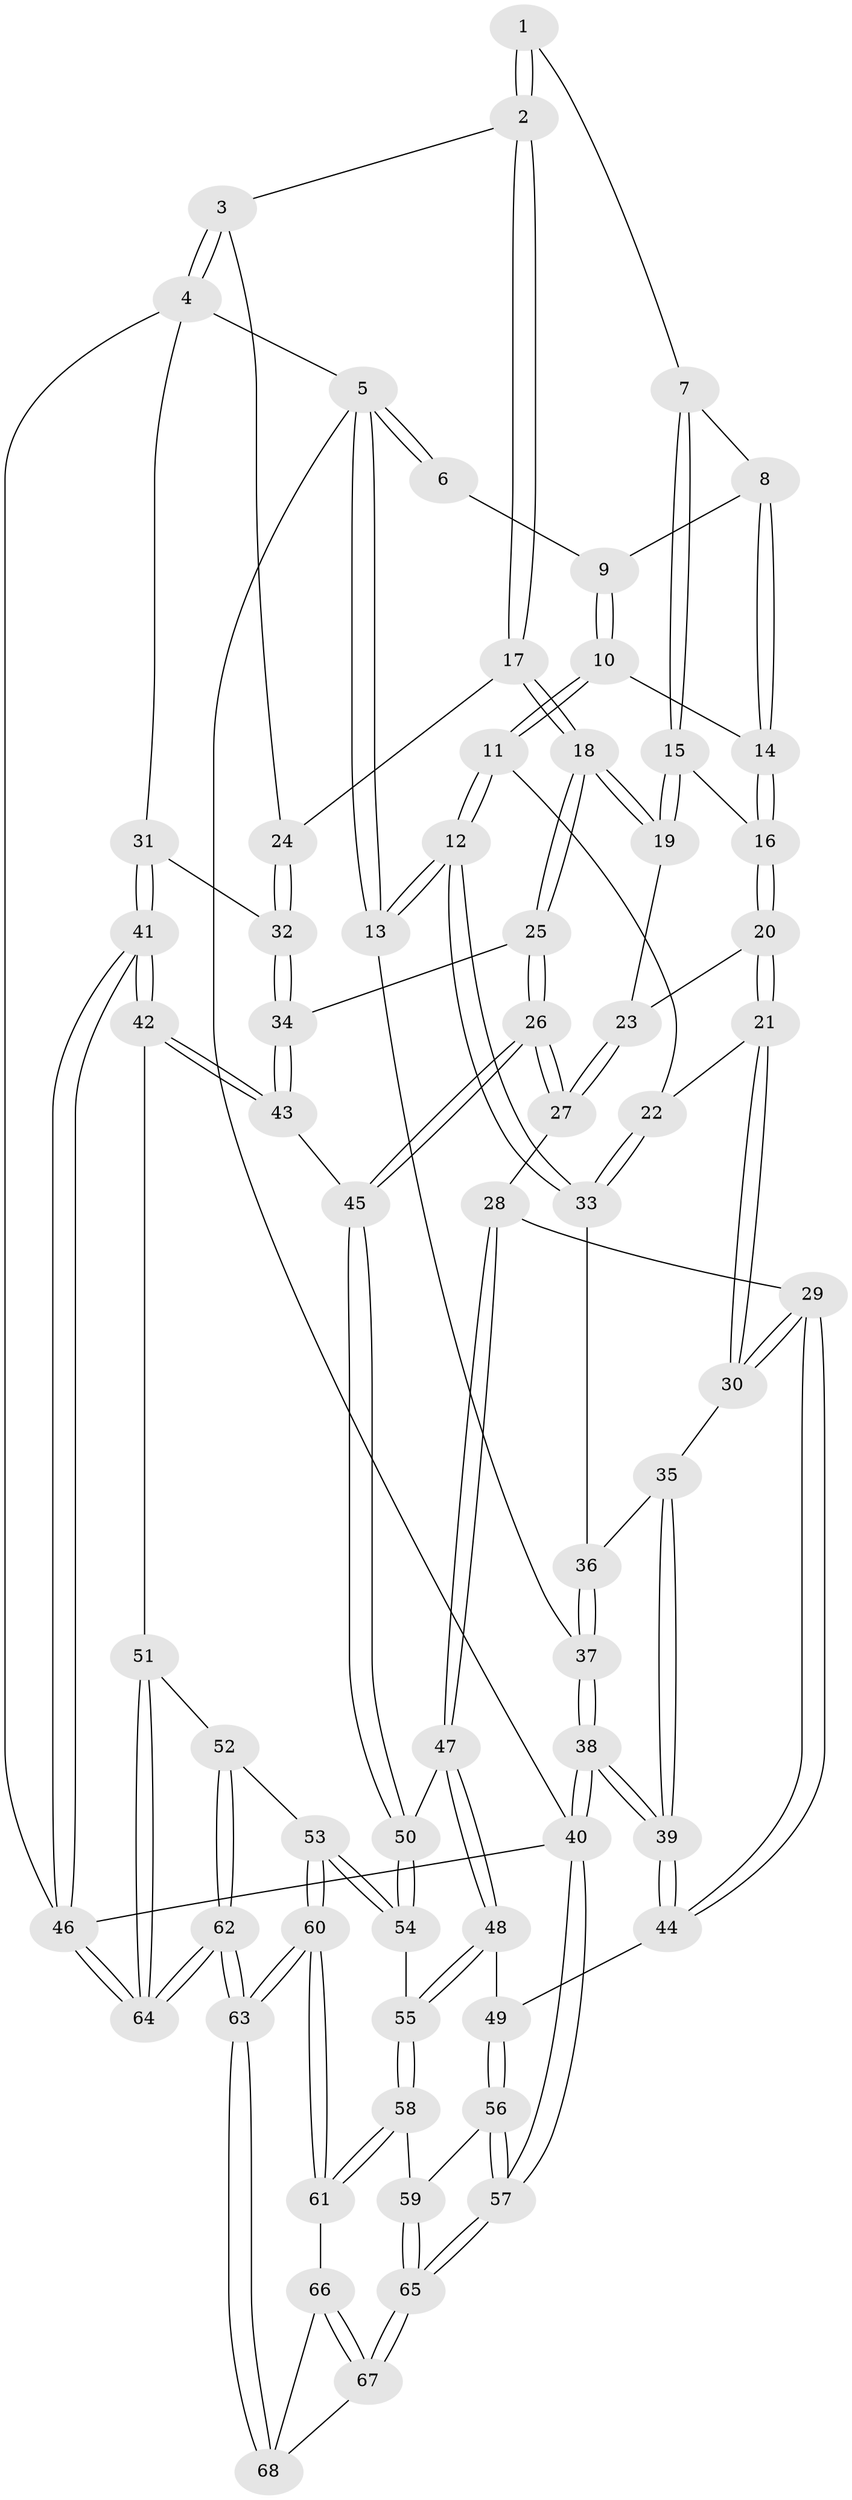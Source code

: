 // Generated by graph-tools (version 1.1) at 2025/38/03/09/25 02:38:28]
// undirected, 68 vertices, 167 edges
graph export_dot {
graph [start="1"]
  node [color=gray90,style=filled];
  1 [pos="+0.4115003437839076+0"];
  2 [pos="+0.7966737185133033+0"];
  3 [pos="+1+0"];
  4 [pos="+1+0"];
  5 [pos="+0+0"];
  6 [pos="+0+0"];
  7 [pos="+0.36615012962452453+0.06742512869323365"];
  8 [pos="+0.33846943346694236+0.07143195783126671"];
  9 [pos="+0.2035254534147026+0"];
  10 [pos="+0.24524123513152718+0.16830045838215235"];
  11 [pos="+0.18491356301368717+0.19229340590074448"];
  12 [pos="+0+0"];
  13 [pos="+0+0"];
  14 [pos="+0.249019982172574+0.16848965472455205"];
  15 [pos="+0.44587439475039214+0.12277894134227413"];
  16 [pos="+0.27991970087676593+0.19032366934549355"];
  17 [pos="+0.5937606909081554+0.15717386289639484"];
  18 [pos="+0.5931586193241096+0.1578269480938382"];
  19 [pos="+0.5313964926511922+0.16090689846337056"];
  20 [pos="+0.33631973165073836+0.2584480354358497"];
  21 [pos="+0.3100229802259781+0.30890256792075077"];
  22 [pos="+0.17583065248795687+0.2674991811525008"];
  23 [pos="+0.39772141445151243+0.24907419073351889"];
  24 [pos="+0.8018327948890847+0.2721158144150821"];
  25 [pos="+0.5950030585265907+0.286388242484927"];
  26 [pos="+0.5300248602017151+0.43966669192858754"];
  27 [pos="+0.4321871786386539+0.4347023763323454"];
  28 [pos="+0.3549156457092566+0.45274880145562596"];
  29 [pos="+0.3258251685742642+0.43987465933057623"];
  30 [pos="+0.30266226934497975+0.4102939104001963"];
  31 [pos="+1+0.20359410622884466"];
  32 [pos="+0.8255726621333349+0.3001818391464943"];
  33 [pos="+0.15528878906028348+0.3076786193846861"];
  34 [pos="+0.7912986750137367+0.41206933561462894"];
  35 [pos="+0.13941971501805908+0.36936636054587724"];
  36 [pos="+0.14311040717688217+0.34209276150588774"];
  37 [pos="+0+0"];
  38 [pos="+0+0.5744970882932663"];
  39 [pos="+0+0.5755215611418412"];
  40 [pos="+0+1"];
  41 [pos="+1+0.6461492298001054"];
  42 [pos="+0.9718832249255469+0.6457071040406801"];
  43 [pos="+0.8161676028743275+0.4942736174584741"];
  44 [pos="+0.06582618559045057+0.650081943805528"];
  45 [pos="+0.5574326029405652+0.4879004843295458"];
  46 [pos="+1+1"];
  47 [pos="+0.3541107025307256+0.5992186605830531"];
  48 [pos="+0.32542143232722953+0.6522265946509633"];
  49 [pos="+0.11464863113410423+0.6891521278293058"];
  50 [pos="+0.5523332335175534+0.5948774126630131"];
  51 [pos="+0.8211897771392718+0.7284133741075537"];
  52 [pos="+0.789389653227449+0.7421757469933918"];
  53 [pos="+0.6319640457076665+0.7475328349622129"];
  54 [pos="+0.5921242020470733+0.7288841420672615"];
  55 [pos="+0.45112441878401793+0.7773099207967035"];
  56 [pos="+0.15920655747248683+0.8012850844277905"];
  57 [pos="+0+1"];
  58 [pos="+0.40175947564170184+0.852714070199122"];
  59 [pos="+0.2871373845418978+0.8713916768421835"];
  60 [pos="+0.5851122633699205+1"];
  61 [pos="+0.4127122277795382+0.8795077307241674"];
  62 [pos="+0.7183396467747747+1"];
  63 [pos="+0.6372338250239604+1"];
  64 [pos="+0.9521420330826518+1"];
  65 [pos="+0.245489417101904+1"];
  66 [pos="+0.4024660246035537+0.935968766712971"];
  67 [pos="+0.28017808944520806+1"];
  68 [pos="+0.5603780487569169+1"];
  1 -- 2;
  1 -- 2;
  1 -- 7;
  2 -- 3;
  2 -- 17;
  2 -- 17;
  3 -- 4;
  3 -- 4;
  3 -- 24;
  4 -- 5;
  4 -- 31;
  4 -- 46;
  5 -- 6;
  5 -- 6;
  5 -- 13;
  5 -- 13;
  5 -- 40;
  6 -- 9;
  7 -- 8;
  7 -- 15;
  7 -- 15;
  8 -- 9;
  8 -- 14;
  8 -- 14;
  9 -- 10;
  9 -- 10;
  10 -- 11;
  10 -- 11;
  10 -- 14;
  11 -- 12;
  11 -- 12;
  11 -- 22;
  12 -- 13;
  12 -- 13;
  12 -- 33;
  12 -- 33;
  13 -- 37;
  14 -- 16;
  14 -- 16;
  15 -- 16;
  15 -- 19;
  15 -- 19;
  16 -- 20;
  16 -- 20;
  17 -- 18;
  17 -- 18;
  17 -- 24;
  18 -- 19;
  18 -- 19;
  18 -- 25;
  18 -- 25;
  19 -- 23;
  20 -- 21;
  20 -- 21;
  20 -- 23;
  21 -- 22;
  21 -- 30;
  21 -- 30;
  22 -- 33;
  22 -- 33;
  23 -- 27;
  23 -- 27;
  24 -- 32;
  24 -- 32;
  25 -- 26;
  25 -- 26;
  25 -- 34;
  26 -- 27;
  26 -- 27;
  26 -- 45;
  26 -- 45;
  27 -- 28;
  28 -- 29;
  28 -- 47;
  28 -- 47;
  29 -- 30;
  29 -- 30;
  29 -- 44;
  29 -- 44;
  30 -- 35;
  31 -- 32;
  31 -- 41;
  31 -- 41;
  32 -- 34;
  32 -- 34;
  33 -- 36;
  34 -- 43;
  34 -- 43;
  35 -- 36;
  35 -- 39;
  35 -- 39;
  36 -- 37;
  36 -- 37;
  37 -- 38;
  37 -- 38;
  38 -- 39;
  38 -- 39;
  38 -- 40;
  38 -- 40;
  39 -- 44;
  39 -- 44;
  40 -- 57;
  40 -- 57;
  40 -- 46;
  41 -- 42;
  41 -- 42;
  41 -- 46;
  41 -- 46;
  42 -- 43;
  42 -- 43;
  42 -- 51;
  43 -- 45;
  44 -- 49;
  45 -- 50;
  45 -- 50;
  46 -- 64;
  46 -- 64;
  47 -- 48;
  47 -- 48;
  47 -- 50;
  48 -- 49;
  48 -- 55;
  48 -- 55;
  49 -- 56;
  49 -- 56;
  50 -- 54;
  50 -- 54;
  51 -- 52;
  51 -- 64;
  51 -- 64;
  52 -- 53;
  52 -- 62;
  52 -- 62;
  53 -- 54;
  53 -- 54;
  53 -- 60;
  53 -- 60;
  54 -- 55;
  55 -- 58;
  55 -- 58;
  56 -- 57;
  56 -- 57;
  56 -- 59;
  57 -- 65;
  57 -- 65;
  58 -- 59;
  58 -- 61;
  58 -- 61;
  59 -- 65;
  59 -- 65;
  60 -- 61;
  60 -- 61;
  60 -- 63;
  60 -- 63;
  61 -- 66;
  62 -- 63;
  62 -- 63;
  62 -- 64;
  62 -- 64;
  63 -- 68;
  63 -- 68;
  65 -- 67;
  65 -- 67;
  66 -- 67;
  66 -- 67;
  66 -- 68;
  67 -- 68;
}
